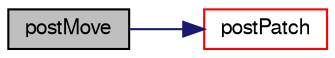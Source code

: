 digraph "postMove"
{
  bgcolor="transparent";
  edge [fontname="FreeSans",fontsize="10",labelfontname="FreeSans",labelfontsize="10"];
  node [fontname="FreeSans",fontsize="10",shape=record];
  rankdir="LR";
  Node140 [label="postMove",height=0.2,width=0.4,color="black", fillcolor="grey75", style="filled", fontcolor="black"];
  Node140 -> Node141 [color="midnightblue",fontsize="10",style="solid",fontname="FreeSans"];
  Node141 [label="postPatch",height=0.2,width=0.4,color="red",URL="$a23970.html#ad462aa91e411226ac26247aa37fc4a36",tooltip="Post-patch hook. "];
}
